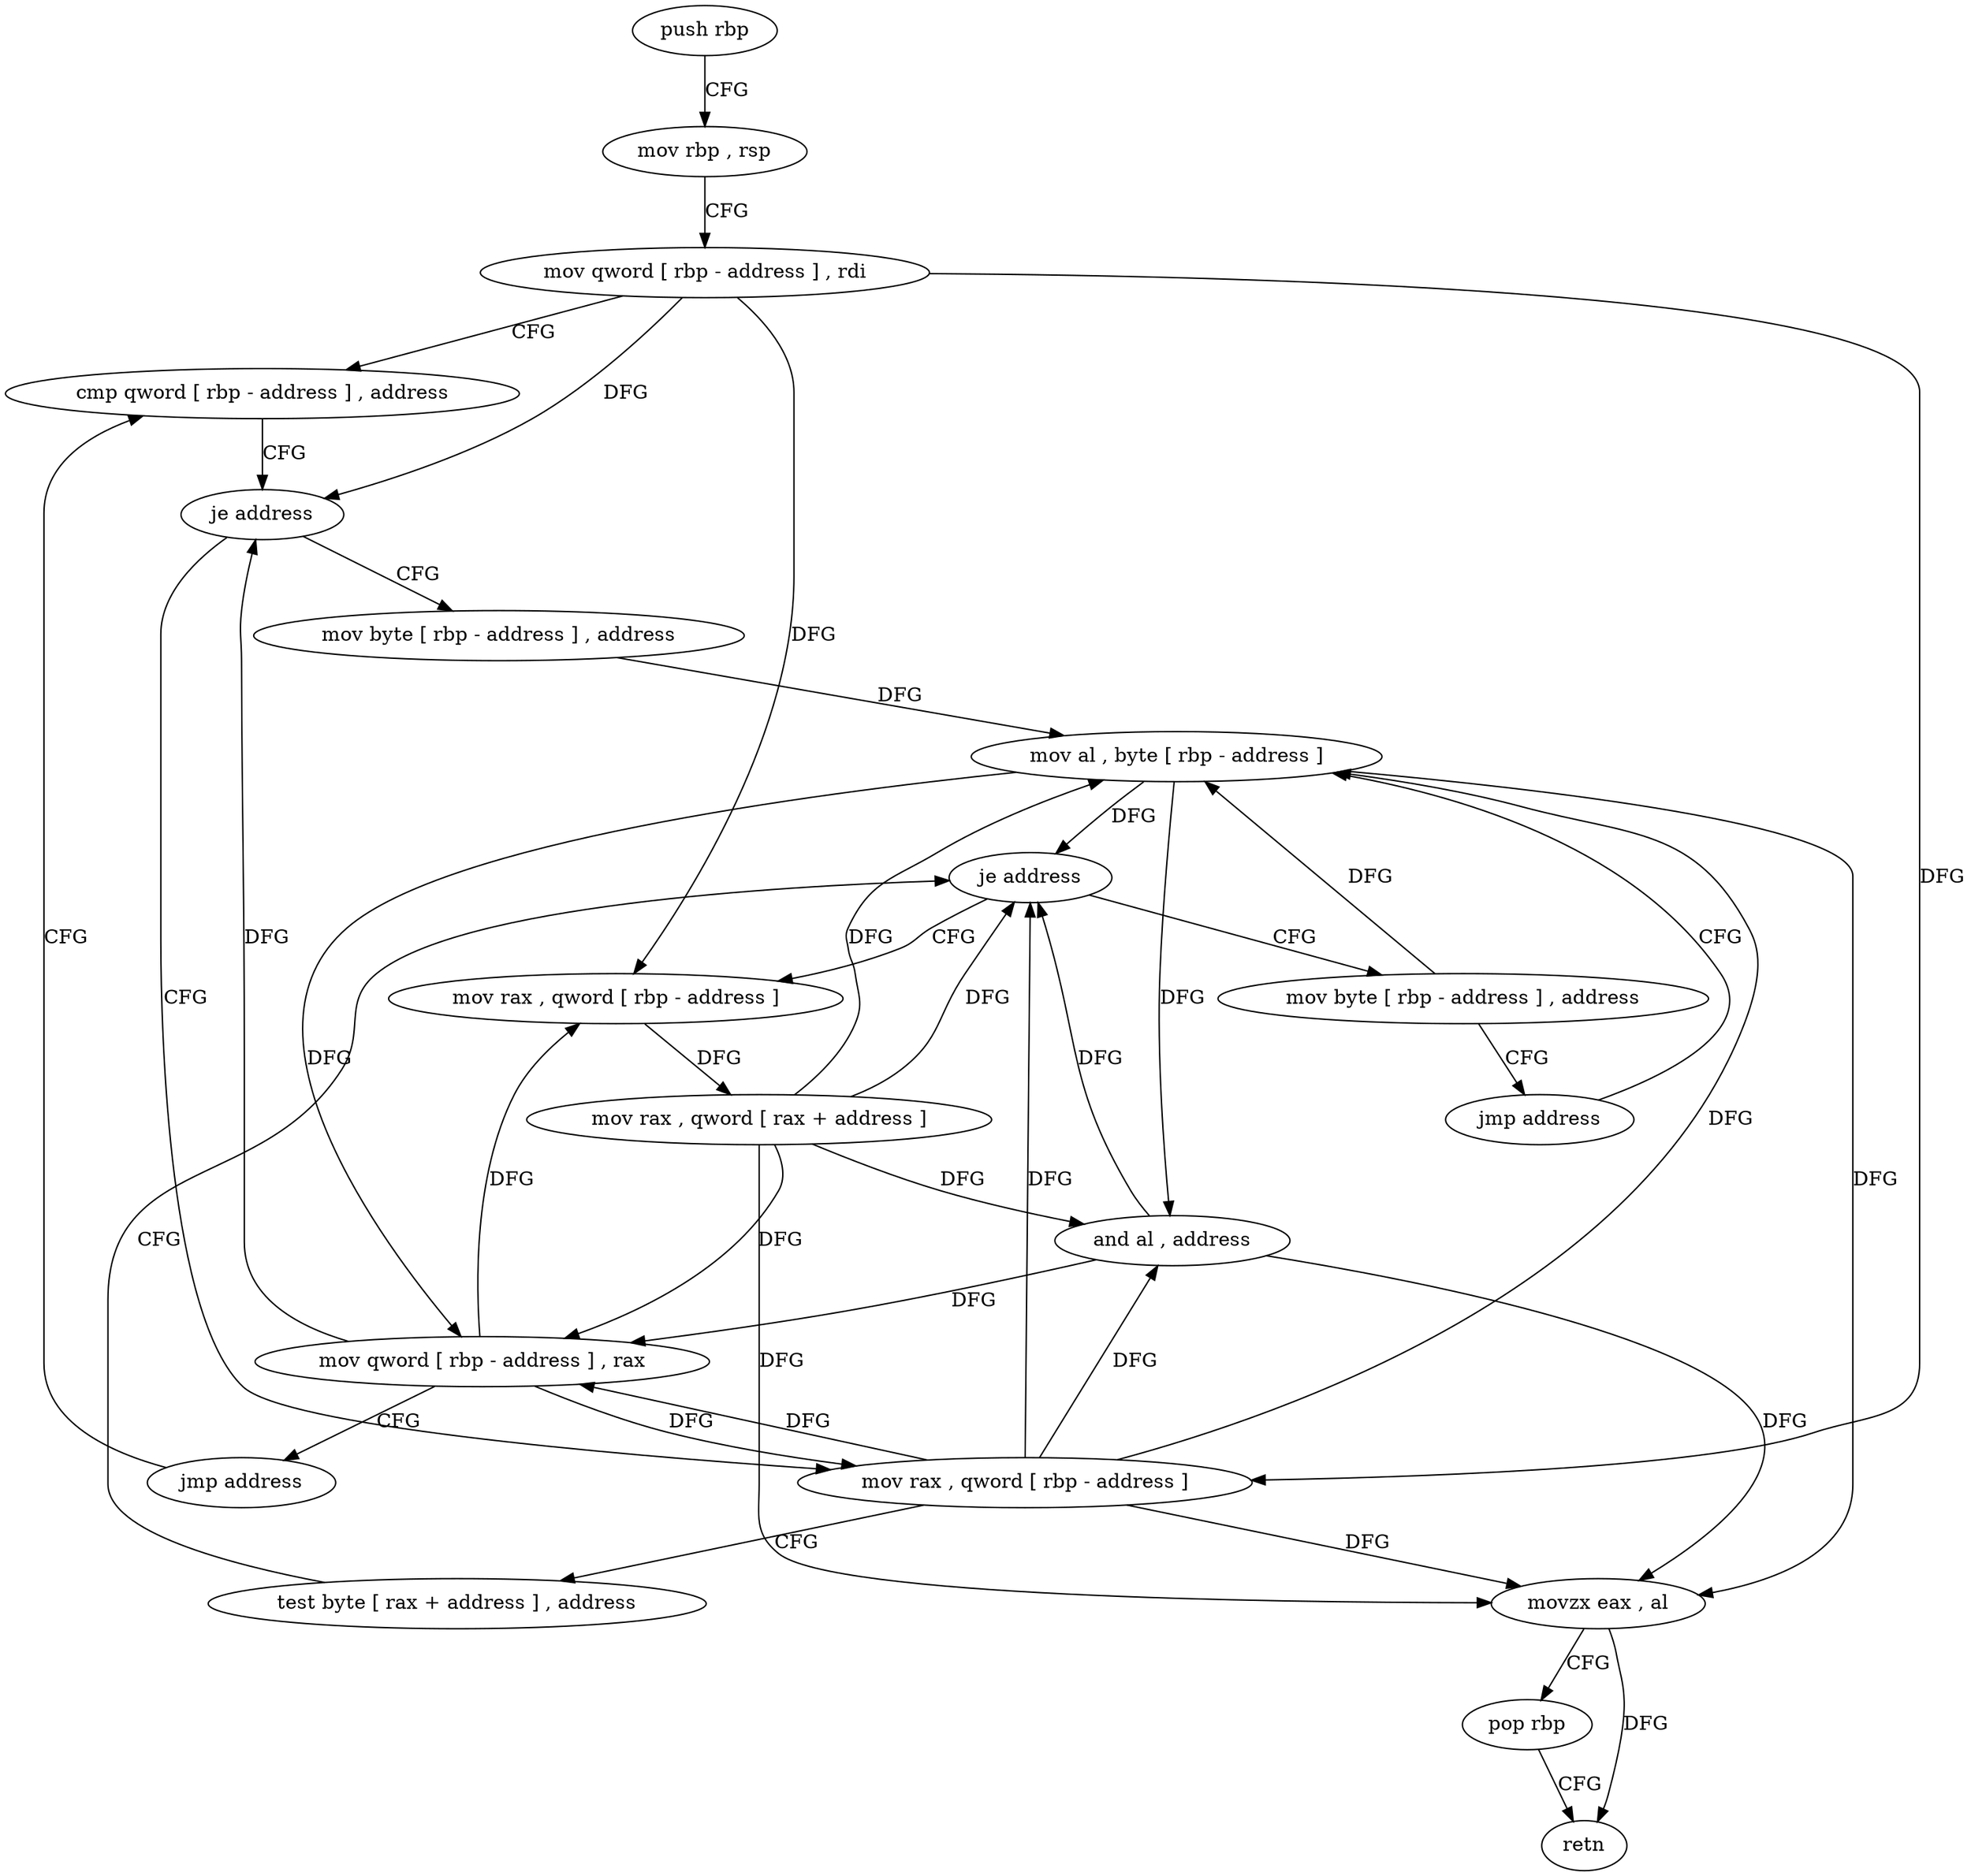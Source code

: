digraph "func" {
"4246352" [label = "push rbp" ]
"4246353" [label = "mov rbp , rsp" ]
"4246356" [label = "mov qword [ rbp - address ] , rdi" ]
"4246360" [label = "cmp qword [ rbp - address ] , address" ]
"4246414" [label = "mov byte [ rbp - address ] , address" ]
"4246418" [label = "mov al , byte [ rbp - address ]" ]
"4246371" [label = "mov rax , qword [ rbp - address ]" ]
"4246375" [label = "test byte [ rax + address ] , address" ]
"4246379" [label = "je address" ]
"4246394" [label = "mov rax , qword [ rbp - address ]" ]
"4246385" [label = "mov byte [ rbp - address ] , address" ]
"4246398" [label = "mov rax , qword [ rax + address ]" ]
"4246405" [label = "mov qword [ rbp - address ] , rax" ]
"4246409" [label = "jmp address" ]
"4246389" [label = "jmp address" ]
"4246365" [label = "je address" ]
"4246421" [label = "and al , address" ]
"4246423" [label = "movzx eax , al" ]
"4246426" [label = "pop rbp" ]
"4246427" [label = "retn" ]
"4246352" -> "4246353" [ label = "CFG" ]
"4246353" -> "4246356" [ label = "CFG" ]
"4246356" -> "4246360" [ label = "CFG" ]
"4246356" -> "4246365" [ label = "DFG" ]
"4246356" -> "4246371" [ label = "DFG" ]
"4246356" -> "4246394" [ label = "DFG" ]
"4246360" -> "4246365" [ label = "CFG" ]
"4246414" -> "4246418" [ label = "DFG" ]
"4246418" -> "4246421" [ label = "DFG" ]
"4246418" -> "4246379" [ label = "DFG" ]
"4246418" -> "4246423" [ label = "DFG" ]
"4246418" -> "4246405" [ label = "DFG" ]
"4246371" -> "4246375" [ label = "CFG" ]
"4246371" -> "4246379" [ label = "DFG" ]
"4246371" -> "4246418" [ label = "DFG" ]
"4246371" -> "4246421" [ label = "DFG" ]
"4246371" -> "4246423" [ label = "DFG" ]
"4246371" -> "4246405" [ label = "DFG" ]
"4246375" -> "4246379" [ label = "CFG" ]
"4246379" -> "4246394" [ label = "CFG" ]
"4246379" -> "4246385" [ label = "CFG" ]
"4246394" -> "4246398" [ label = "DFG" ]
"4246385" -> "4246389" [ label = "CFG" ]
"4246385" -> "4246418" [ label = "DFG" ]
"4246398" -> "4246405" [ label = "DFG" ]
"4246398" -> "4246379" [ label = "DFG" ]
"4246398" -> "4246421" [ label = "DFG" ]
"4246398" -> "4246423" [ label = "DFG" ]
"4246398" -> "4246418" [ label = "DFG" ]
"4246405" -> "4246409" [ label = "CFG" ]
"4246405" -> "4246365" [ label = "DFG" ]
"4246405" -> "4246371" [ label = "DFG" ]
"4246405" -> "4246394" [ label = "DFG" ]
"4246409" -> "4246360" [ label = "CFG" ]
"4246389" -> "4246418" [ label = "CFG" ]
"4246365" -> "4246414" [ label = "CFG" ]
"4246365" -> "4246371" [ label = "CFG" ]
"4246421" -> "4246423" [ label = "DFG" ]
"4246421" -> "4246379" [ label = "DFG" ]
"4246421" -> "4246405" [ label = "DFG" ]
"4246423" -> "4246426" [ label = "CFG" ]
"4246423" -> "4246427" [ label = "DFG" ]
"4246426" -> "4246427" [ label = "CFG" ]
}
